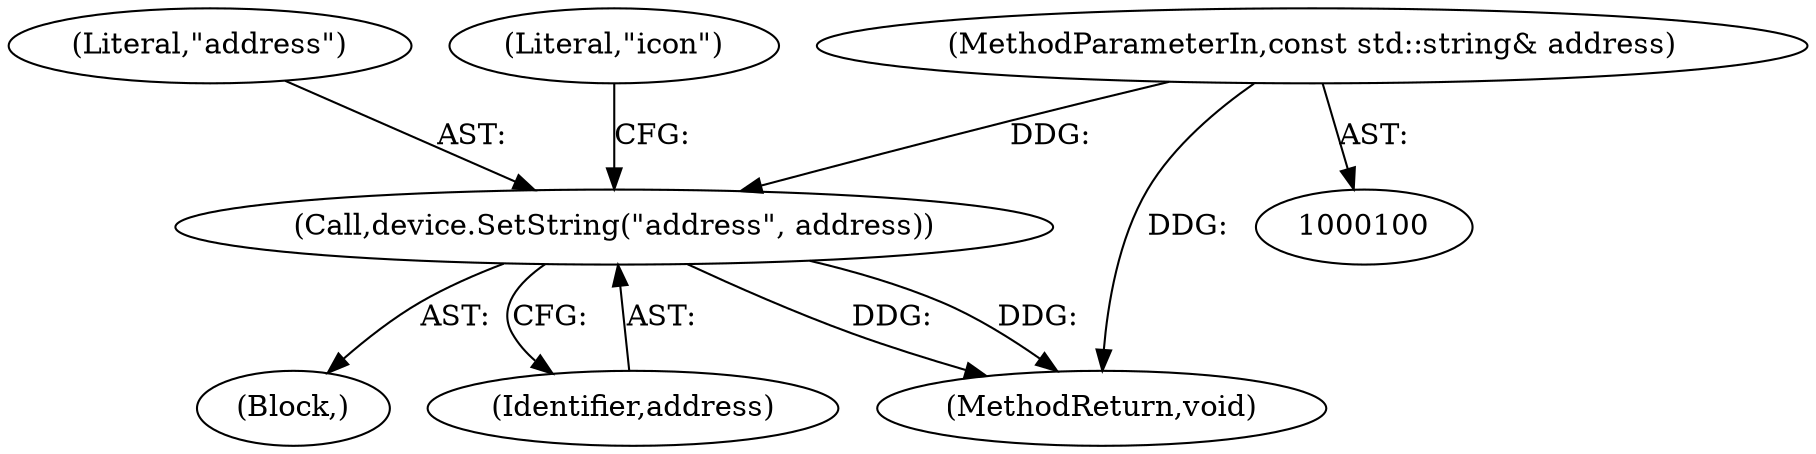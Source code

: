 digraph "1_Chrome_0a38f71865b63025dce4de1f8cca71979c48d14d_4@del" {
"1000102" [label="(MethodParameterIn,const std::string& address)"];
"1000110" [label="(Call,device.SetString(\"address\", address))"];
"1000102" [label="(MethodParameterIn,const std::string& address)"];
"1000105" [label="(Block,)"];
"1000111" [label="(Literal,\"address\")"];
"1000114" [label="(Literal,\"icon\")"];
"1000110" [label="(Call,device.SetString(\"address\", address))"];
"1000112" [label="(Identifier,address)"];
"1000146" [label="(MethodReturn,void)"];
"1000102" -> "1000100"  [label="AST: "];
"1000102" -> "1000146"  [label="DDG: "];
"1000102" -> "1000110"  [label="DDG: "];
"1000110" -> "1000105"  [label="AST: "];
"1000110" -> "1000112"  [label="CFG: "];
"1000111" -> "1000110"  [label="AST: "];
"1000112" -> "1000110"  [label="AST: "];
"1000114" -> "1000110"  [label="CFG: "];
"1000110" -> "1000146"  [label="DDG: "];
"1000110" -> "1000146"  [label="DDG: "];
}
